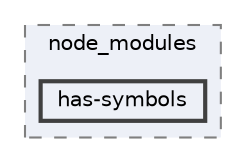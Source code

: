 digraph "pkiclassroomrescheduler/src/main/frontend/node_modules/has-symbols"
{
 // LATEX_PDF_SIZE
  bgcolor="transparent";
  edge [fontname=Helvetica,fontsize=10,labelfontname=Helvetica,labelfontsize=10];
  node [fontname=Helvetica,fontsize=10,shape=box,height=0.2,width=0.4];
  compound=true
  subgraph clusterdir_72953eda66ccb3a2722c28e1c3e6c23b {
    graph [ bgcolor="#edf0f7", pencolor="grey50", label="node_modules", fontname=Helvetica,fontsize=10 style="filled,dashed", URL="dir_72953eda66ccb3a2722c28e1c3e6c23b.html",tooltip=""]
  dir_4e5c7b7bc15bafd199a354f9706f5a69 [label="has-symbols", fillcolor="#edf0f7", color="grey25", style="filled,bold", URL="dir_4e5c7b7bc15bafd199a354f9706f5a69.html",tooltip=""];
  }
}
